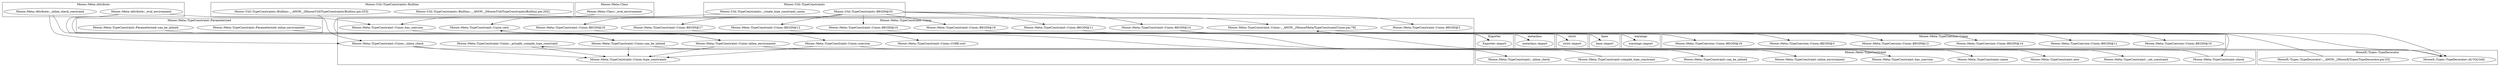 digraph {
graph [overlap=false]
subgraph cluster_Moose_Meta_TypeConstraint_Parameterized {
	label="Moose::Meta::TypeConstraint::Parameterized";
	"Moose::Meta::TypeConstraint::Parameterized::can_be_inlined";
	"Moose::Meta::TypeConstraint::Parameterized::inline_environment";
}
subgraph cluster_metaclass {
	label="metaclass";
	"metaclass::import";
}
subgraph cluster_Moose_Meta_Class {
	label="Moose::Meta::Class";
	"Moose::Meta::Class::_eval_environment";
}
subgraph cluster_Moose_Meta_TypeCoercion_Union {
	label="Moose::Meta::TypeCoercion::Union";
	"Moose::Meta::TypeCoercion::Union::BEGIN@10";
	"Moose::Meta::TypeCoercion::Union::BEGIN@11";
	"Moose::Meta::TypeCoercion::Union::BEGIN@14";
	"Moose::Meta::TypeCoercion::Union::BEGIN@12";
	"Moose::Meta::TypeCoercion::Union::BEGIN@3";
	"Moose::Meta::TypeCoercion::Union::BEGIN@16";
}
subgraph cluster_warnings {
	label="warnings";
	"warnings::import";
}
subgraph cluster_MooseX_Types_TypeDecorator {
	label="MooseX::Types::TypeDecorator";
	"MooseX::Types::TypeDecorator::AUTOLOAD";
	"MooseX::Types::TypeDecorator::__ANON__[MooseX/Types/TypeDecorator.pm:53]";
}
subgraph cluster_base {
	label="base";
	"base::import";
}
subgraph cluster_Exporter {
	label="Exporter";
	"Exporter::import";
}
subgraph cluster_Moose_Meta_Attribute {
	label="Moose::Meta::Attribute";
	"Moose::Meta::Attribute::_eval_environment";
	"Moose::Meta::Attribute::_inline_check_constraint";
}
subgraph cluster_Moose_Util_TypeConstraints_Builtins {
	label="Moose::Util::TypeConstraints::Builtins";
	"Moose::Util::TypeConstraints::Builtins::__ANON__[Moose/Util/TypeConstraints/Builtins.pm:202]";
	"Moose::Util::TypeConstraints::Builtins::__ANON__[Moose/Util/TypeConstraints/Builtins.pm:253]";
}
subgraph cluster_Moose_Meta_TypeConstraint_Union {
	label="Moose::Meta::TypeConstraint::Union";
	"Moose::Meta::TypeConstraint::Union::coercion";
	"Moose::Meta::TypeConstraint::Union::new";
	"Moose::Meta::TypeConstraint::Union::_actually_compile_type_constraint";
	"Moose::Meta::TypeConstraint::Union::BEGIN@17";
	"Moose::Meta::TypeConstraint::Union::BEGIN@12";
	"Moose::Meta::TypeConstraint::Union::inline_environment";
	"Moose::Meta::TypeConstraint::Union::BEGIN@10";
	"Moose::Meta::TypeConstraint::Union::BEGIN@19";
	"Moose::Meta::TypeConstraint::Union::__ANON__[Moose/Meta/TypeConstraint/Union.pm:78]";
	"Moose::Meta::TypeConstraint::Union::BEGIN@11";
	"Moose::Meta::TypeConstraint::Union::type_constraints";
	"Moose::Meta::TypeConstraint::Union::CORE:sort";
	"Moose::Meta::TypeConstraint::Union::BEGIN@16";
	"Moose::Meta::TypeConstraint::Union::_inline_check";
	"Moose::Meta::TypeConstraint::Union::can_be_inlined";
	"Moose::Meta::TypeConstraint::Union::has_coercion";
	"Moose::Meta::TypeConstraint::Union::BEGIN@14";
	"Moose::Meta::TypeConstraint::Union::BEGIN@3";
}
subgraph cluster_Moose_Meta_TypeConstraint {
	label="Moose::Meta::TypeConstraint";
	"Moose::Meta::TypeConstraint::_inline_check";
	"Moose::Meta::TypeConstraint::has_coercion";
	"Moose::Meta::TypeConstraint::inline_environment";
	"Moose::Meta::TypeConstraint::check";
	"Moose::Meta::TypeConstraint::can_be_inlined";
	"Moose::Meta::TypeConstraint::compile_type_constraint";
	"Moose::Meta::TypeConstraint::_set_constraint";
	"Moose::Meta::TypeConstraint::name";
	"Moose::Meta::TypeConstraint::new";
}
subgraph cluster_Moose_Util_TypeConstraints {
	label="Moose::Util::TypeConstraints";
	"Moose::Util::TypeConstraints::BEGIN@33";
	"Moose::Util::TypeConstraints::_create_type_constraint_union";
}
subgraph cluster_strict {
	label="strict";
	"strict::import";
}
"Moose::Meta::TypeConstraint::Union::has_coercion" -> "Moose::Meta::TypeConstraint::Union::coercion";
"Moose::Meta::TypeConstraint::Union::new" -> "Moose::Meta::TypeConstraint::Union::CORE:sort";
"Moose::Meta::TypeConstraint::Union::BEGIN@14" -> "Moose::Meta::TypeCoercion::Union::BEGIN@14";
"Moose::Meta::Attribute::_eval_environment" -> "Moose::Meta::TypeConstraint::Union::can_be_inlined";
"Moose::Meta::Attribute::_inline_check_constraint" -> "Moose::Meta::TypeConstraint::Union::can_be_inlined";
"Moose::Meta::TypeConstraint::Parameterized::can_be_inlined" -> "Moose::Meta::TypeConstraint::Union::can_be_inlined";
"Moose::Meta::TypeConstraint::compile_type_constraint" -> "Moose::Meta::TypeConstraint::Union::_actually_compile_type_constraint";
"Moose::Util::TypeConstraints::BEGIN@33" -> "Moose::Meta::TypeConstraint::Union::BEGIN@10";
"Moose::Meta::TypeConstraint::Union::inline_environment" -> "Moose::Meta::TypeConstraint::inline_environment";
"Moose::Meta::TypeConstraint::Union::BEGIN@14" -> "Moose::Meta::TypeCoercion::Union::BEGIN@3";
"Moose::Util::TypeConstraints::BEGIN@33" -> "Moose::Meta::TypeConstraint::Union::BEGIN@19";
"Moose::Meta::TypeConstraint::Union::new" -> "Moose::Meta::TypeConstraint::_set_constraint";
"Moose::Meta::TypeConstraint::Union::BEGIN@14" -> "Moose::Meta::TypeCoercion::Union::BEGIN@12";
"Moose::Util::TypeConstraints::_create_type_constraint_union" -> "Moose::Meta::TypeConstraint::Union::new";
"MooseX::Types::TypeDecorator::__ANON__[MooseX/Types/TypeDecorator.pm:53]" -> "Moose::Meta::TypeConstraint::Union::new";
"Moose::Util::TypeConstraints::Builtins::__ANON__[Moose/Util/TypeConstraints/Builtins.pm:202]" -> "Moose::Meta::TypeConstraint::Union::__ANON__[Moose/Meta/TypeConstraint/Union.pm:78]";
"Moose::Meta::TypeConstraint::check" -> "Moose::Meta::TypeConstraint::Union::__ANON__[Moose/Meta/TypeConstraint/Union.pm:78]";
"Moose::Meta::TypeConstraint::Union::BEGIN@12" -> "metaclass::import";
"Moose::Meta::TypeConstraint::Union::can_be_inlined" -> "Moose::Meta::TypeConstraint::can_be_inlined";
"Moose::Meta::TypeConstraint::Union::BEGIN@10" -> "strict::import";
"Moose::Util::TypeConstraints::BEGIN@33" -> "Moose::Meta::TypeConstraint::Union::BEGIN@3";
"Moose::Meta::Attribute::_inline_check_constraint" -> "Moose::Meta::TypeConstraint::Union::_inline_check";
"Moose::Util::TypeConstraints::Builtins::__ANON__[Moose/Util/TypeConstraints/Builtins.pm:253]" -> "Moose::Meta::TypeConstraint::Union::_inline_check";
"Moose::Meta::TypeConstraint::Union::BEGIN@14" -> "Moose::Meta::TypeCoercion::Union::BEGIN@10";
"Moose::Util::TypeConstraints::BEGIN@33" -> "Moose::Meta::TypeConstraint::Union::BEGIN@17";
"Moose::Meta::TypeConstraint::Union::coercion" -> "Moose::Meta::TypeConstraint::has_coercion";
"Moose::Meta::TypeConstraint::Union::BEGIN@16" -> "Exporter::import";
"Moose::Meta::TypeConstraint::Union::BEGIN@17" -> "Exporter::import";
"Moose::Util::TypeConstraints::BEGIN@33" -> "Moose::Meta::TypeConstraint::Union::BEGIN@16";
"Moose::Meta::Attribute::_eval_environment" -> "Moose::Meta::TypeConstraint::Union::inline_environment";
"Moose::Meta::Class::_eval_environment" -> "Moose::Meta::TypeConstraint::Union::inline_environment";
"Moose::Meta::TypeConstraint::Parameterized::inline_environment" -> "Moose::Meta::TypeConstraint::Union::inline_environment";
"Moose::Meta::TypeConstraint::Union::BEGIN@19" -> "base::import";
"Moose::Meta::TypeConstraint::Union::BEGIN@11" -> "warnings::import";
"Moose::Meta::Attribute::_eval_environment" -> "Moose::Meta::TypeConstraint::Union::has_coercion";
"Moose::Meta::Class::_eval_environment" -> "Moose::Meta::TypeConstraint::Union::has_coercion";
"Moose::Util::TypeConstraints::BEGIN@33" -> "Moose::Meta::TypeConstraint::Union::BEGIN@11";
"Moose::Meta::TypeConstraint::Union::coercion" -> "Moose::Meta::TypeConstraint::Union::type_constraints";
"Moose::Meta::TypeConstraint::Union::_actually_compile_type_constraint" -> "Moose::Meta::TypeConstraint::Union::type_constraints";
"Moose::Meta::TypeConstraint::Union::inline_environment" -> "Moose::Meta::TypeConstraint::Union::type_constraints";
"Moose::Meta::TypeConstraint::Union::can_be_inlined" -> "Moose::Meta::TypeConstraint::Union::type_constraints";
"Moose::Meta::TypeConstraint::Union::_inline_check" -> "Moose::Meta::TypeConstraint::Union::type_constraints";
"Moose::Meta::TypeConstraint::Union::BEGIN@14" -> "Moose::Meta::TypeCoercion::Union::BEGIN@11";
"Moose::Meta::TypeConstraint::Union::_inline_check" -> "Moose::Meta::TypeConstraint::_inline_check";
"Moose::Util::TypeConstraints::BEGIN@33" -> "Moose::Meta::TypeConstraint::Union::BEGIN@12";
"Moose::Meta::TypeConstraint::Union::new" -> "Moose::Meta::TypeConstraint::name";
"Moose::Util::TypeConstraints::BEGIN@33" -> "Moose::Meta::TypeConstraint::Union::BEGIN@14";
"Moose::Meta::TypeConstraint::Union::__ANON__[Moose/Meta/TypeConstraint/Union.pm:78]" -> "Moose::Meta::TypeConstraint::check";
"Moose::Meta::TypeConstraint::Union::new" -> "Moose::Meta::TypeConstraint::new";
"Moose::Meta::TypeConstraint::Union::BEGIN@14" -> "Moose::Meta::TypeCoercion::Union::BEGIN@16";
"Moose::Meta::TypeConstraint::Union::new" -> "MooseX::Types::TypeDecorator::AUTOLOAD";
"Moose::Meta::TypeConstraint::Union::inline_environment" -> "MooseX::Types::TypeDecorator::AUTOLOAD";
"Moose::Meta::TypeConstraint::Union::__ANON__[Moose/Meta/TypeConstraint/Union.pm:78]" -> "MooseX::Types::TypeDecorator::AUTOLOAD";
"Moose::Meta::TypeConstraint::Union::can_be_inlined" -> "MooseX::Types::TypeDecorator::AUTOLOAD";
}

